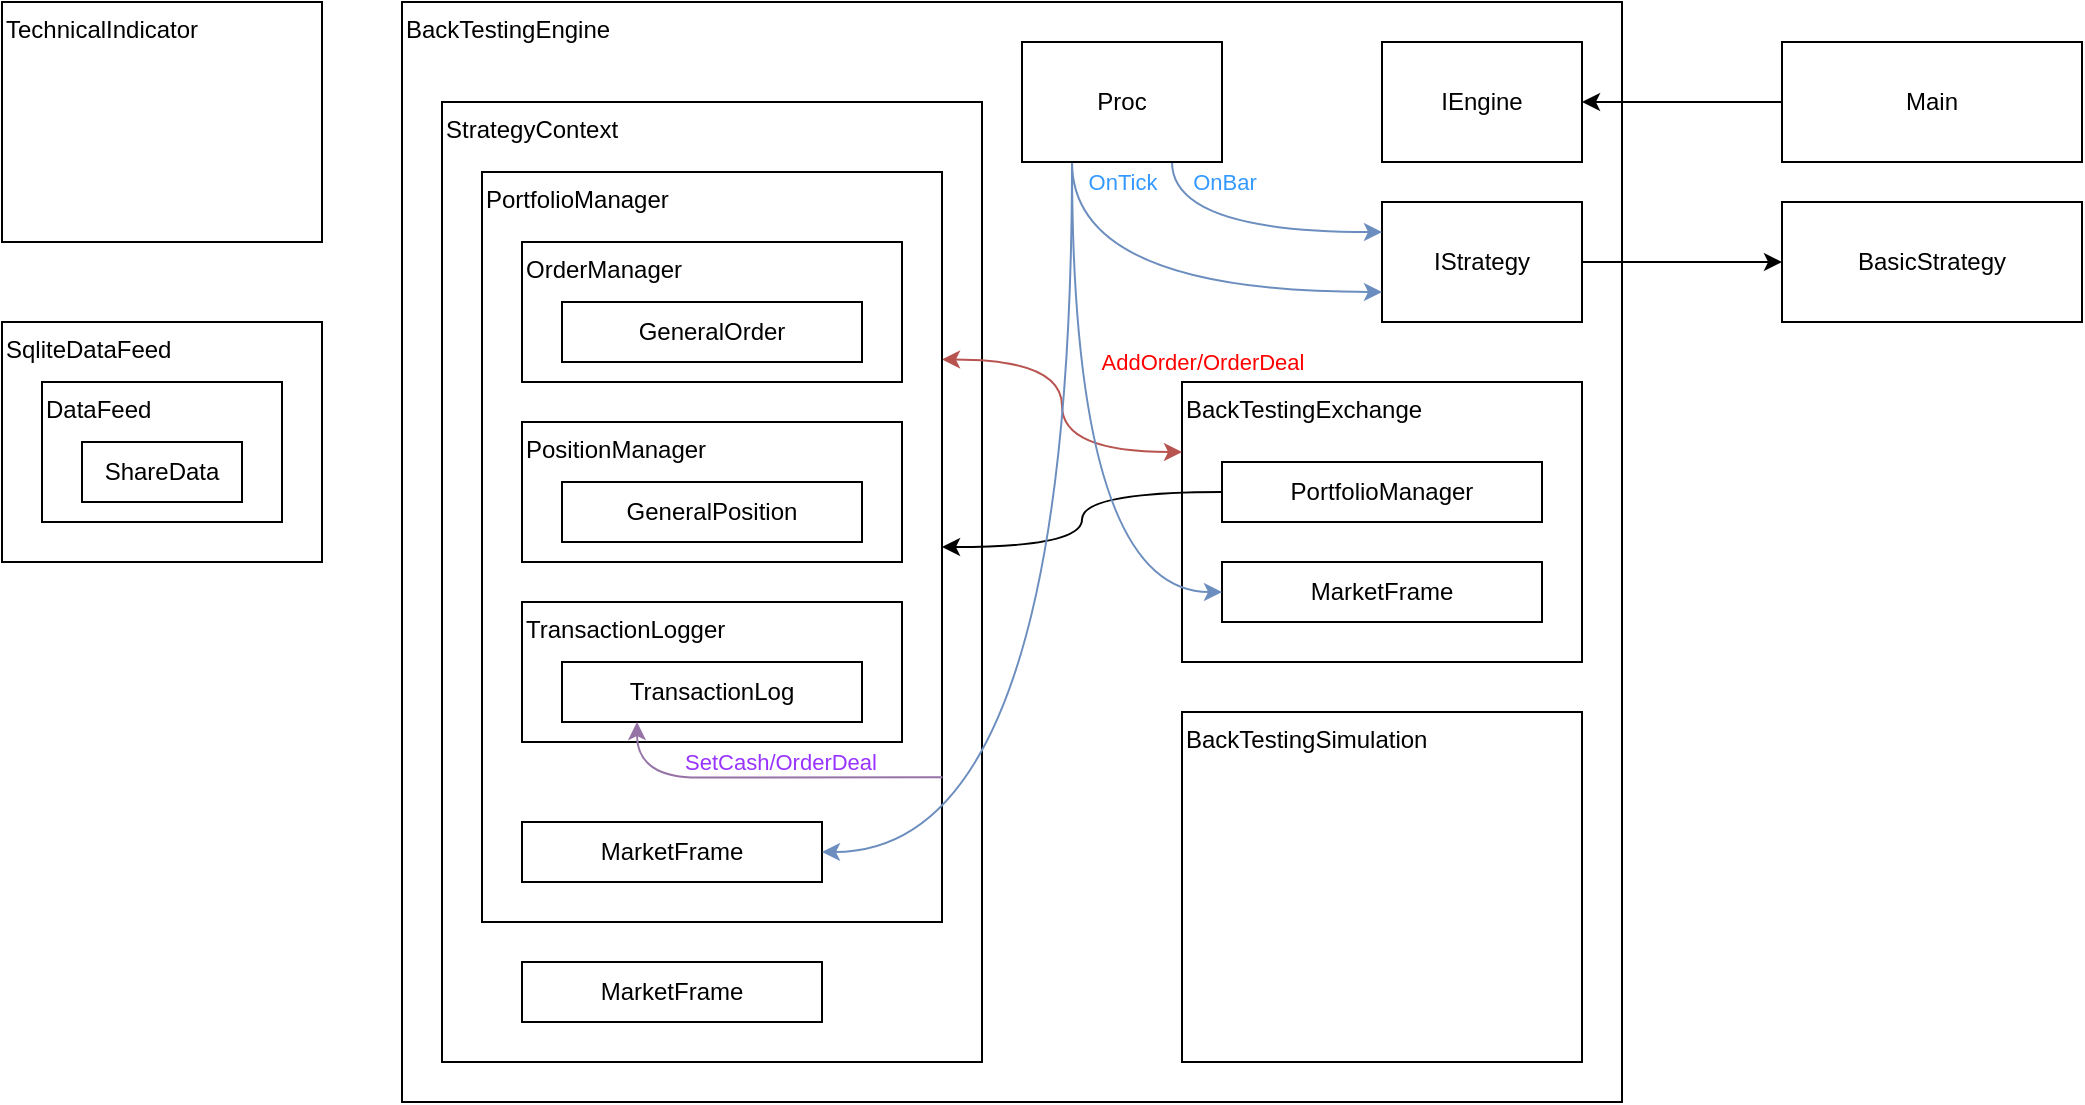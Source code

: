 <mxfile compressed="false" version="17.2.4" type="device">
  <diagram id="RBpdQvFY65Nsy8YPTfME" name="第 1 页">
    <mxGraphModel dx="1108" dy="806" grid="1" gridSize="10" guides="1" tooltips="1" connect="1" arrows="1" fold="1" page="1" pageScale="1" pageWidth="1169" pageHeight="827" math="0" shadow="0">
      <root>
        <mxCell id="0" />
        <mxCell id="1" parent="0" />
        <mxCell id="qF3u3loVeFJ1pEqu5Syw-1" value="SqliteDataFeed" style="rounded=0;whiteSpace=wrap;html=1;fillColor=none;align=left;verticalAlign=top;" parent="1" vertex="1">
          <mxGeometry x="80" y="240" width="160" height="120" as="geometry" />
        </mxCell>
        <mxCell id="eMnFmuM_IkwMot3w_DKW-1" value="DataFeed" style="rounded=0;whiteSpace=wrap;html=1;fillColor=none;align=left;verticalAlign=top;" parent="1" vertex="1">
          <mxGeometry x="100" y="270" width="120" height="70" as="geometry" />
        </mxCell>
        <mxCell id="qF3u3loVeFJ1pEqu5Syw-3" value="ShareData" style="rounded=0;whiteSpace=wrap;html=1;fillColor=none;align=center;verticalAlign=middle;" parent="1" vertex="1">
          <mxGeometry x="120" y="300" width="80" height="30" as="geometry" />
        </mxCell>
        <mxCell id="qF3u3loVeFJ1pEqu5Syw-4" value="BackTestingEngine" style="rounded=0;whiteSpace=wrap;html=1;fillColor=none;align=left;verticalAlign=top;" parent="1" vertex="1">
          <mxGeometry x="280" y="80" width="610" height="550" as="geometry" />
        </mxCell>
        <mxCell id="qF3u3loVeFJ1pEqu5Syw-5" value="IEngine" style="rounded=0;whiteSpace=wrap;html=1;fillColor=none;align=center;verticalAlign=middle;" parent="1" vertex="1">
          <mxGeometry x="770" y="100" width="100" height="60" as="geometry" />
        </mxCell>
        <mxCell id="qF3u3loVeFJ1pEqu5Syw-6" value="StrategyContext" style="rounded=0;whiteSpace=wrap;html=1;fillColor=none;align=left;verticalAlign=top;" parent="1" vertex="1">
          <mxGeometry x="300" y="130" width="270" height="480" as="geometry" />
        </mxCell>
        <mxCell id="qF3u3loVeFJ1pEqu5Syw-7" value="BackTestingExchange" style="rounded=0;whiteSpace=wrap;html=1;fillColor=none;align=left;verticalAlign=top;" parent="1" vertex="1">
          <mxGeometry x="670" y="270" width="200" height="140" as="geometry" />
        </mxCell>
        <mxCell id="mXMzZNQ0g-Ou7os5mHfn-6" style="edgeStyle=orthogonalEdgeStyle;rounded=0;orthogonalLoop=1;jettySize=auto;html=1;exitX=1;exitY=0.5;exitDx=0;exitDy=0;entryX=0;entryY=0.5;entryDx=0;entryDy=0;" edge="1" parent="1" source="qF3u3loVeFJ1pEqu5Syw-8" target="mXMzZNQ0g-Ou7os5mHfn-1">
          <mxGeometry relative="1" as="geometry" />
        </mxCell>
        <mxCell id="qF3u3loVeFJ1pEqu5Syw-8" value="IStrategy" style="rounded=0;whiteSpace=wrap;html=1;fillColor=none;align=center;verticalAlign=middle;" parent="1" vertex="1">
          <mxGeometry x="770" y="180" width="100" height="60" as="geometry" />
        </mxCell>
        <mxCell id="qF3u3loVeFJ1pEqu5Syw-9" value="TechnicalIndicator" style="rounded=0;whiteSpace=wrap;html=1;fillColor=none;align=left;verticalAlign=top;" parent="1" vertex="1">
          <mxGeometry x="80" y="80" width="160" height="120" as="geometry" />
        </mxCell>
        <mxCell id="mXMzZNQ0g-Ou7os5mHfn-24" style="edgeStyle=orthogonalEdgeStyle;curved=1;rounded=0;orthogonalLoop=1;jettySize=auto;html=1;exitX=1;exitY=0.25;exitDx=0;exitDy=0;entryX=0;entryY=0.25;entryDx=0;entryDy=0;fontColor=#3399FF;elbow=vertical;fillColor=#f8cecc;strokeColor=#b85450;startArrow=classic;startFill=1;" edge="1" parent="1" source="qF3u3loVeFJ1pEqu5Syw-10" target="qF3u3loVeFJ1pEqu5Syw-7">
          <mxGeometry relative="1" as="geometry" />
        </mxCell>
        <mxCell id="mXMzZNQ0g-Ou7os5mHfn-25" value="AddOrder/OrderDeal" style="edgeLabel;html=1;align=center;verticalAlign=middle;resizable=0;points=[];fontColor=#FF0000;labelBackgroundColor=none;" vertex="1" connectable="0" parent="mXMzZNQ0g-Ou7os5mHfn-24">
          <mxGeometry x="-0.155" y="-8" relative="1" as="geometry">
            <mxPoint x="78" y="-9" as="offset" />
          </mxGeometry>
        </mxCell>
        <mxCell id="qF3u3loVeFJ1pEqu5Syw-10" value="PortfolioManager" style="rounded=0;whiteSpace=wrap;html=1;fillColor=none;align=left;verticalAlign=top;" parent="1" vertex="1">
          <mxGeometry x="320" y="165" width="230" height="375" as="geometry" />
        </mxCell>
        <mxCell id="qF3u3loVeFJ1pEqu5Syw-11" value="MarketFrame" style="rounded=0;whiteSpace=wrap;html=1;fillColor=none;align=center;verticalAlign=middle;" parent="1" vertex="1">
          <mxGeometry x="340" y="560" width="150" height="30" as="geometry" />
        </mxCell>
        <mxCell id="qF3u3loVeFJ1pEqu5Syw-12" value="MarketFrame" style="rounded=0;whiteSpace=wrap;html=1;fillColor=none;align=center;verticalAlign=middle;" parent="1" vertex="1">
          <mxGeometry x="340" y="490" width="150" height="30" as="geometry" />
        </mxCell>
        <mxCell id="qF3u3loVeFJ1pEqu5Syw-16" value="OrderManager" style="rounded=0;whiteSpace=wrap;html=1;fillColor=none;align=left;verticalAlign=top;" parent="1" vertex="1">
          <mxGeometry x="340" y="200" width="190" height="70" as="geometry" />
        </mxCell>
        <mxCell id="qF3u3loVeFJ1pEqu5Syw-17" value="PositionManager" style="rounded=0;whiteSpace=wrap;html=1;fillColor=none;align=left;verticalAlign=top;" parent="1" vertex="1">
          <mxGeometry x="340" y="290" width="190" height="70" as="geometry" />
        </mxCell>
        <mxCell id="qF3u3loVeFJ1pEqu5Syw-18" value="TransactionLogger" style="rounded=0;whiteSpace=wrap;html=1;fillColor=none;align=left;verticalAlign=top;" parent="1" vertex="1">
          <mxGeometry x="340" y="380" width="190" height="70" as="geometry" />
        </mxCell>
        <mxCell id="qF3u3loVeFJ1pEqu5Syw-19" value="GeneralOrder" style="rounded=0;whiteSpace=wrap;html=1;fillColor=none;align=center;verticalAlign=middle;" parent="1" vertex="1">
          <mxGeometry x="360" y="230" width="150" height="30" as="geometry" />
        </mxCell>
        <mxCell id="qF3u3loVeFJ1pEqu5Syw-20" value="GeneralPosition" style="rounded=0;whiteSpace=wrap;html=1;fillColor=none;align=center;verticalAlign=middle;" parent="1" vertex="1">
          <mxGeometry x="360" y="320" width="150" height="30" as="geometry" />
        </mxCell>
        <mxCell id="qF3u3loVeFJ1pEqu5Syw-21" value="TransactionLog" style="rounded=0;whiteSpace=wrap;html=1;fillColor=none;align=center;verticalAlign=middle;" parent="1" vertex="1">
          <mxGeometry x="360" y="410" width="150" height="30" as="geometry" />
        </mxCell>
        <mxCell id="qF3u3loVeFJ1pEqu5Syw-22" value="MarketFrame" style="rounded=0;whiteSpace=wrap;html=1;fillColor=none;align=center;verticalAlign=middle;" parent="1" vertex="1">
          <mxGeometry x="690" y="360" width="160" height="30" as="geometry" />
        </mxCell>
        <mxCell id="mXMzZNQ0g-Ou7os5mHfn-7" style="edgeStyle=orthogonalEdgeStyle;rounded=0;orthogonalLoop=1;jettySize=auto;html=1;exitX=0;exitY=0.5;exitDx=0;exitDy=0;elbow=vertical;curved=1;" edge="1" parent="1" source="qF3u3loVeFJ1pEqu5Syw-23" target="qF3u3loVeFJ1pEqu5Syw-10">
          <mxGeometry relative="1" as="geometry" />
        </mxCell>
        <mxCell id="qF3u3loVeFJ1pEqu5Syw-23" value="PortfolioManager" style="rounded=0;whiteSpace=wrap;html=1;fillColor=none;align=center;verticalAlign=middle;" parent="1" vertex="1">
          <mxGeometry x="690" y="310" width="160" height="30" as="geometry" />
        </mxCell>
        <mxCell id="mXMzZNQ0g-Ou7os5mHfn-1" value="BasicStrategy" style="rounded=0;whiteSpace=wrap;html=1;fillColor=none;align=center;verticalAlign=middle;" vertex="1" parent="1">
          <mxGeometry x="970" y="180" width="150" height="60" as="geometry" />
        </mxCell>
        <mxCell id="mXMzZNQ0g-Ou7os5mHfn-4" style="edgeStyle=orthogonalEdgeStyle;rounded=0;orthogonalLoop=1;jettySize=auto;html=1;exitX=0;exitY=0.5;exitDx=0;exitDy=0;entryX=1;entryY=0.5;entryDx=0;entryDy=0;" edge="1" parent="1" source="mXMzZNQ0g-Ou7os5mHfn-3" target="qF3u3loVeFJ1pEqu5Syw-5">
          <mxGeometry relative="1" as="geometry" />
        </mxCell>
        <mxCell id="mXMzZNQ0g-Ou7os5mHfn-3" value="Main" style="rounded=0;whiteSpace=wrap;html=1;fillColor=none;align=center;verticalAlign=middle;" vertex="1" parent="1">
          <mxGeometry x="970" y="100" width="150" height="60" as="geometry" />
        </mxCell>
        <mxCell id="mXMzZNQ0g-Ou7os5mHfn-5" value="BackTestingSimulation" style="rounded=0;whiteSpace=wrap;html=1;fillColor=none;align=left;verticalAlign=top;" vertex="1" parent="1">
          <mxGeometry x="670" y="435" width="200" height="175" as="geometry" />
        </mxCell>
        <mxCell id="mXMzZNQ0g-Ou7os5mHfn-13" style="edgeStyle=orthogonalEdgeStyle;curved=1;rounded=0;orthogonalLoop=1;jettySize=auto;html=1;exitX=0.25;exitY=1;exitDx=0;exitDy=0;entryX=0;entryY=0.75;entryDx=0;entryDy=0;elbow=vertical;fillColor=#dae8fc;strokeColor=#6c8ebf;" edge="1" parent="1" source="mXMzZNQ0g-Ou7os5mHfn-8" target="qF3u3loVeFJ1pEqu5Syw-8">
          <mxGeometry relative="1" as="geometry" />
        </mxCell>
        <mxCell id="mXMzZNQ0g-Ou7os5mHfn-21" value="OnTick" style="edgeLabel;html=1;align=center;verticalAlign=middle;resizable=0;points=[];fontColor=#3399FF;labelBackgroundColor=none;" vertex="1" connectable="0" parent="mXMzZNQ0g-Ou7os5mHfn-13">
          <mxGeometry x="0.215" y="7" relative="1" as="geometry">
            <mxPoint x="-44" y="-48" as="offset" />
          </mxGeometry>
        </mxCell>
        <mxCell id="mXMzZNQ0g-Ou7os5mHfn-14" style="edgeStyle=orthogonalEdgeStyle;curved=1;rounded=0;orthogonalLoop=1;jettySize=auto;html=1;exitX=0.75;exitY=1;exitDx=0;exitDy=0;entryX=0;entryY=0.25;entryDx=0;entryDy=0;elbow=vertical;fillColor=#dae8fc;strokeColor=#6c8ebf;" edge="1" parent="1" source="mXMzZNQ0g-Ou7os5mHfn-8" target="qF3u3loVeFJ1pEqu5Syw-8">
          <mxGeometry relative="1" as="geometry" />
        </mxCell>
        <mxCell id="mXMzZNQ0g-Ou7os5mHfn-20" value="OnBar" style="edgeLabel;html=1;align=center;verticalAlign=middle;resizable=0;points=[];fontColor=#3399FF;labelBackgroundColor=none;" vertex="1" connectable="0" parent="mXMzZNQ0g-Ou7os5mHfn-14">
          <mxGeometry x="-0.249" y="12" relative="1" as="geometry">
            <mxPoint x="8" y="-13" as="offset" />
          </mxGeometry>
        </mxCell>
        <mxCell id="mXMzZNQ0g-Ou7os5mHfn-17" style="edgeStyle=orthogonalEdgeStyle;curved=1;rounded=0;orthogonalLoop=1;jettySize=auto;html=1;exitX=0.25;exitY=1;exitDx=0;exitDy=0;entryX=1;entryY=0.5;entryDx=0;entryDy=0;fontColor=#3399FF;elbow=vertical;fillColor=#dae8fc;strokeColor=#6c8ebf;" edge="1" parent="1" source="mXMzZNQ0g-Ou7os5mHfn-8" target="qF3u3loVeFJ1pEqu5Syw-12">
          <mxGeometry relative="1" as="geometry" />
        </mxCell>
        <mxCell id="mXMzZNQ0g-Ou7os5mHfn-22" style="edgeStyle=orthogonalEdgeStyle;curved=1;rounded=0;orthogonalLoop=1;jettySize=auto;html=1;exitX=0.25;exitY=1;exitDx=0;exitDy=0;entryX=0;entryY=0.5;entryDx=0;entryDy=0;fontColor=#3399FF;elbow=vertical;fillColor=#dae8fc;strokeColor=#6c8ebf;" edge="1" parent="1" source="mXMzZNQ0g-Ou7os5mHfn-8" target="qF3u3loVeFJ1pEqu5Syw-22">
          <mxGeometry relative="1" as="geometry" />
        </mxCell>
        <mxCell id="mXMzZNQ0g-Ou7os5mHfn-8" value="Proc" style="rounded=0;whiteSpace=wrap;html=1;fillColor=none;align=center;verticalAlign=middle;" vertex="1" parent="1">
          <mxGeometry x="590" y="100" width="100" height="60" as="geometry" />
        </mxCell>
        <mxCell id="mXMzZNQ0g-Ou7os5mHfn-31" style="edgeStyle=orthogonalEdgeStyle;curved=1;rounded=0;orthogonalLoop=1;jettySize=auto;html=1;exitX=1.001;exitY=0.807;exitDx=0;exitDy=0;entryX=0.25;entryY=1;entryDx=0;entryDy=0;fontColor=#CCCC00;elbow=vertical;exitPerimeter=0;fillColor=#e1d5e7;strokeColor=#9673a6;" edge="1" parent="1" source="qF3u3loVeFJ1pEqu5Syw-10" target="qF3u3loVeFJ1pEqu5Syw-21">
          <mxGeometry relative="1" as="geometry">
            <Array as="points">
              <mxPoint x="460" y="468" />
              <mxPoint x="398" y="468" />
            </Array>
          </mxGeometry>
        </mxCell>
        <mxCell id="mXMzZNQ0g-Ou7os5mHfn-32" value="&lt;span style=&quot;color: rgb(153 , 51 , 255)&quot;&gt;SetCash/&lt;/span&gt;&lt;font color=&quot;#9933ff&quot;&gt;OrderDeal&lt;/font&gt;" style="edgeLabel;html=1;align=center;verticalAlign=middle;resizable=0;points=[];fontColor=#CCCC00;labelBackgroundColor=none;" vertex="1" connectable="0" parent="mXMzZNQ0g-Ou7os5mHfn-31">
          <mxGeometry x="0.27" y="-9" relative="1" as="geometry">
            <mxPoint x="34" y="1" as="offset" />
          </mxGeometry>
        </mxCell>
      </root>
    </mxGraphModel>
  </diagram>
</mxfile>
